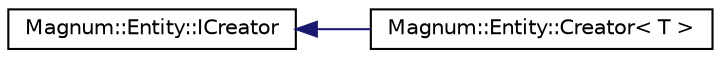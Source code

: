 digraph "圖形化之類別階層"
{
  edge [fontname="Helvetica",fontsize="10",labelfontname="Helvetica",labelfontsize="10"];
  node [fontname="Helvetica",fontsize="10",shape=record];
  rankdir="LR";
  Node1 [label="Magnum::Entity::ICreator",height=0.2,width=0.4,color="black", fillcolor="white", style="filled",URL="$class_magnum_1_1_entity_1_1_i_creator.html",tooltip="ICreator. "];
  Node1 -> Node2 [dir="back",color="midnightblue",fontsize="10",style="solid",fontname="Helvetica"];
  Node2 [label="Magnum::Entity::Creator\< T \>",height=0.2,width=0.4,color="black", fillcolor="white", style="filled",URL="$class_magnum_1_1_entity_1_1_creator.html",tooltip="Creator template Creator template is the entity creator. "];
}
